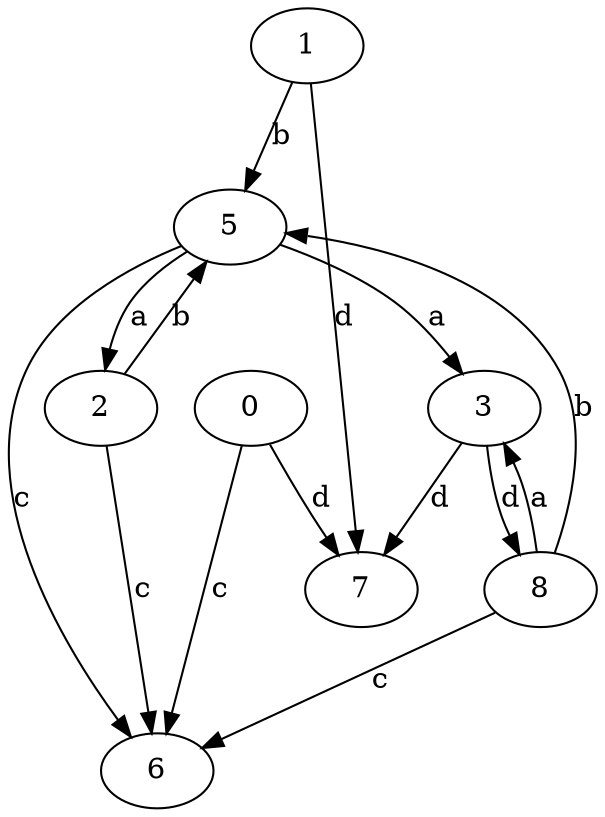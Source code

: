 strict digraph  {
1;
2;
3;
5;
0;
6;
7;
8;
1 -> 5  [label=b];
1 -> 7  [label=d];
2 -> 5  [label=b];
2 -> 6  [label=c];
3 -> 7  [label=d];
3 -> 8  [label=d];
5 -> 2  [label=a];
5 -> 3  [label=a];
5 -> 6  [label=c];
0 -> 6  [label=c];
0 -> 7  [label=d];
8 -> 3  [label=a];
8 -> 5  [label=b];
8 -> 6  [label=c];
}
